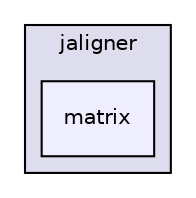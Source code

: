 digraph "java/jaligner/matrix" {
  compound=true
  node [ fontsize="10", fontname="Helvetica"];
  edge [ labelfontsize="10", labelfontname="Helvetica"];
  subgraph clusterdir_c17c136ee8cc04f76d688c588acae175 {
    graph [ bgcolor="#ddddee", pencolor="black", label="jaligner" fontname="Helvetica", fontsize="10", URL="dir_c17c136ee8cc04f76d688c588acae175.html"]
  dir_87ec6b7438bc98607b14e1ecc17c84f2 [shape=box, label="matrix", style="filled", fillcolor="#eeeeff", pencolor="black", URL="dir_87ec6b7438bc98607b14e1ecc17c84f2.html"];
  }
}
